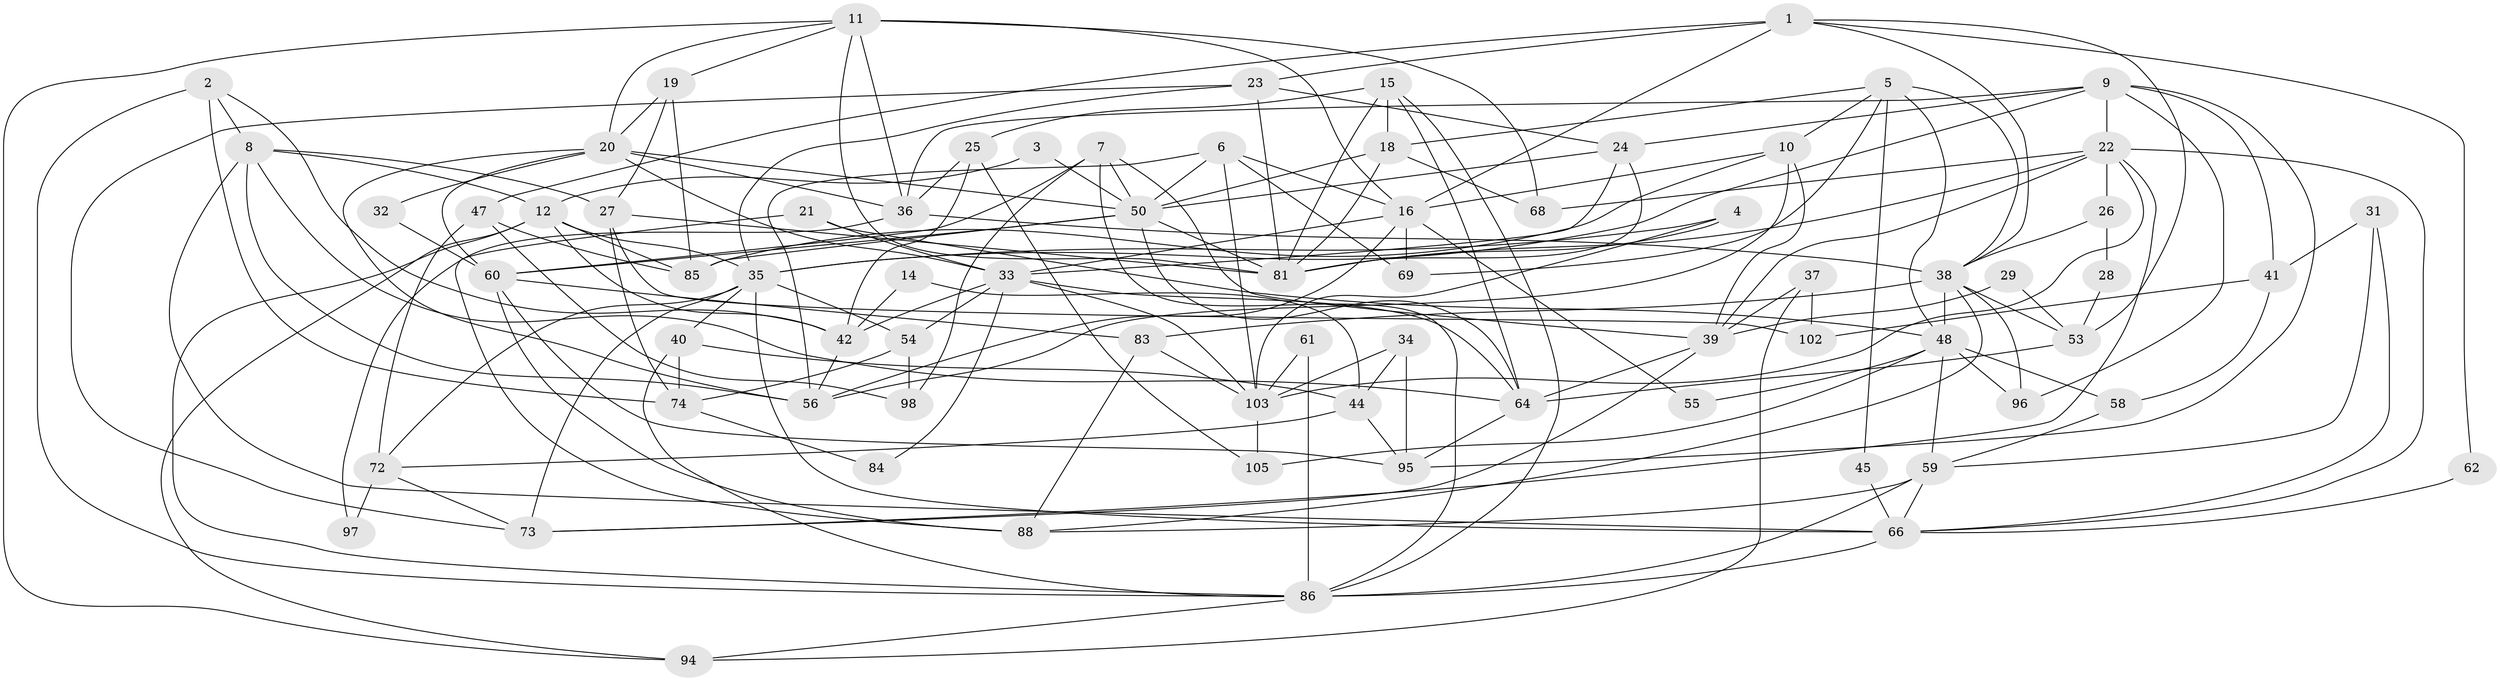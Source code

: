 // Generated by graph-tools (version 1.1) at 2025/52/02/27/25 19:52:03]
// undirected, 74 vertices, 182 edges
graph export_dot {
graph [start="1"]
  node [color=gray90,style=filled];
  1 [super="+65"];
  2;
  3;
  4;
  5 [super="+51"];
  6 [super="+91"];
  7;
  8 [super="+111"];
  9 [super="+93"];
  10 [super="+17"];
  11 [super="+13"];
  12 [super="+30"];
  14;
  15 [super="+46"];
  16 [super="+82"];
  18 [super="+89"];
  19;
  20 [super="+107"];
  21;
  22 [super="+87"];
  23;
  24 [super="+43"];
  25 [super="+79"];
  26;
  27 [super="+71"];
  28;
  29;
  31;
  32;
  33 [super="+52"];
  34;
  35 [super="+101"];
  36;
  37;
  38 [super="+77"];
  39 [super="+57"];
  40;
  41;
  42 [super="+63"];
  44 [super="+70"];
  45;
  47;
  48 [super="+49"];
  50 [super="+90"];
  53 [super="+67"];
  54;
  55;
  56 [super="+100"];
  58;
  59 [super="+75"];
  60 [super="+78"];
  61;
  62;
  64 [super="+76"];
  66 [super="+92"];
  68 [super="+99"];
  69;
  72 [super="+80"];
  73 [super="+106"];
  74;
  81 [super="+110"];
  83;
  84;
  85 [super="+112"];
  86 [super="+108"];
  88;
  94 [super="+104"];
  95;
  96;
  97;
  98;
  102;
  103 [super="+109"];
  105;
  1 -- 16;
  1 -- 23;
  1 -- 47;
  1 -- 62;
  1 -- 38;
  1 -- 53;
  2 -- 86;
  2 -- 74;
  2 -- 8;
  2 -- 42;
  3 -- 50;
  3 -- 12;
  4 -- 35;
  4 -- 103;
  4 -- 81;
  5 -- 69;
  5 -- 10;
  5 -- 45;
  5 -- 38;
  5 -- 18;
  5 -- 48;
  6 -- 56;
  6 -- 50;
  6 -- 69;
  6 -- 103;
  6 -- 16;
  7 -- 86;
  7 -- 98;
  7 -- 50;
  7 -- 39;
  7 -- 60;
  8 -- 64;
  8 -- 56;
  8 -- 66;
  8 -- 27;
  8 -- 12;
  9 -- 35;
  9 -- 22;
  9 -- 24;
  9 -- 36;
  9 -- 41;
  9 -- 96;
  9 -- 95;
  10 -- 39;
  10 -- 85;
  10 -- 16;
  10 -- 56;
  11 -- 20;
  11 -- 36;
  11 -- 81;
  11 -- 19;
  11 -- 68;
  11 -- 16;
  11 -- 94;
  12 -- 42;
  12 -- 35;
  12 -- 86;
  12 -- 85;
  12 -- 94;
  14 -- 44;
  14 -- 42;
  15 -- 86;
  15 -- 81;
  15 -- 25;
  15 -- 18;
  15 -- 64;
  16 -- 33;
  16 -- 55;
  16 -- 56;
  16 -- 69;
  18 -- 81;
  18 -- 50;
  18 -- 68 [weight=2];
  19 -- 20;
  19 -- 27;
  19 -- 85;
  20 -- 36;
  20 -- 60;
  20 -- 32;
  20 -- 33;
  20 -- 50;
  20 -- 56;
  21 -- 48;
  21 -- 88;
  21 -- 33;
  22 -- 26;
  22 -- 39;
  22 -- 66;
  22 -- 81;
  22 -- 103;
  22 -- 68;
  22 -- 73;
  23 -- 24;
  23 -- 35;
  23 -- 73;
  23 -- 81;
  24 -- 81;
  24 -- 33;
  24 -- 50;
  25 -- 105;
  25 -- 42;
  25 -- 36;
  26 -- 28;
  26 -- 38;
  27 -- 74;
  27 -- 102;
  27 -- 81;
  28 -- 53;
  29 -- 53;
  29 -- 39;
  31 -- 66;
  31 -- 41;
  31 -- 59;
  32 -- 60;
  33 -- 54;
  33 -- 64;
  33 -- 84;
  33 -- 42;
  33 -- 103;
  34 -- 95;
  34 -- 44;
  34 -- 103;
  35 -- 72;
  35 -- 66;
  35 -- 54;
  35 -- 40;
  35 -- 73;
  36 -- 38;
  36 -- 97;
  37 -- 102;
  37 -- 94;
  37 -- 39;
  38 -- 88;
  38 -- 96;
  38 -- 83;
  38 -- 48;
  38 -- 53;
  39 -- 64;
  39 -- 73;
  40 -- 74;
  40 -- 44;
  40 -- 86;
  41 -- 58;
  41 -- 102;
  42 -- 56;
  44 -- 72;
  44 -- 95;
  45 -- 66;
  47 -- 98;
  47 -- 72;
  47 -- 85;
  48 -- 96;
  48 -- 105;
  48 -- 55;
  48 -- 58;
  48 -- 59;
  50 -- 60;
  50 -- 85;
  50 -- 81;
  50 -- 64;
  53 -- 64;
  54 -- 98;
  54 -- 74;
  58 -- 59;
  59 -- 88;
  59 -- 86;
  59 -- 66;
  60 -- 88;
  60 -- 95;
  60 -- 83;
  61 -- 86;
  61 -- 103;
  62 -- 66;
  64 -- 95;
  66 -- 86;
  72 -- 73;
  72 -- 97;
  74 -- 84;
  83 -- 88;
  83 -- 103;
  86 -- 94;
  103 -- 105;
}
